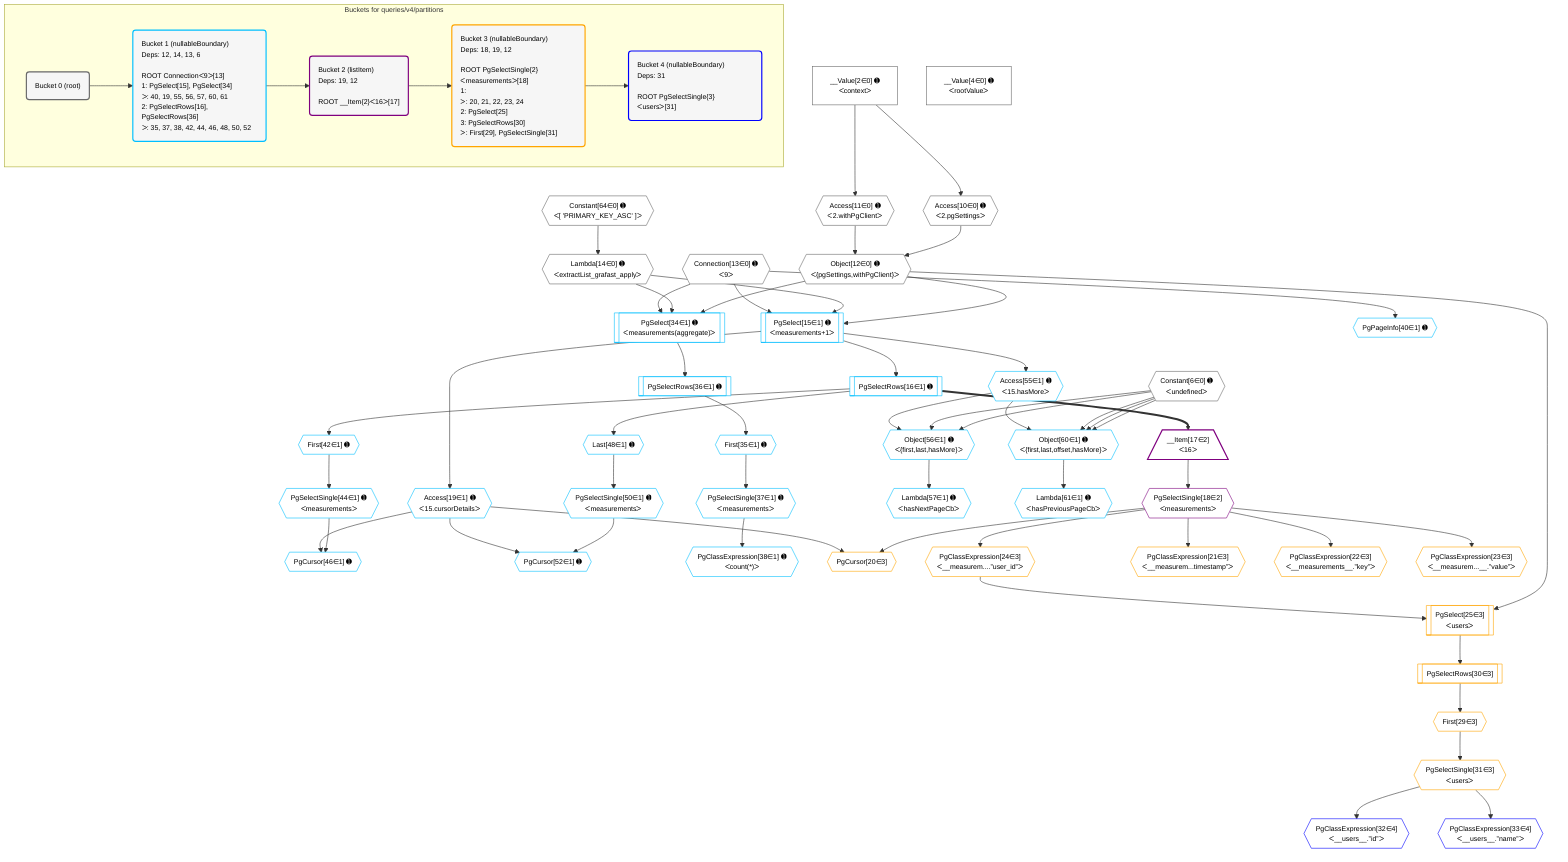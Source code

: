%%{init: {'themeVariables': { 'fontSize': '12px'}}}%%
graph TD
    classDef path fill:#eee,stroke:#000,color:#000
    classDef plan fill:#fff,stroke-width:1px,color:#000
    classDef itemplan fill:#fff,stroke-width:2px,color:#000
    classDef unbatchedplan fill:#dff,stroke-width:1px,color:#000
    classDef sideeffectplan fill:#fcc,stroke-width:2px,color:#000
    classDef bucket fill:#f6f6f6,color:#000,stroke-width:2px,text-align:left


    %% plan dependencies
    Object12{{"Object[12∈0] ➊<br />ᐸ{pgSettings,withPgClient}ᐳ"}}:::plan
    Access10{{"Access[10∈0] ➊<br />ᐸ2.pgSettingsᐳ"}}:::plan
    Access11{{"Access[11∈0] ➊<br />ᐸ2.withPgClientᐳ"}}:::plan
    Access10 & Access11 --> Object12
    __Value2["__Value[2∈0] ➊<br />ᐸcontextᐳ"]:::plan
    __Value2 --> Access10
    __Value2 --> Access11
    Lambda14{{"Lambda[14∈0] ➊<br />ᐸextractList_grafast_applyᐳ"}}:::plan
    Constant64{{"Constant[64∈0] ➊<br />ᐸ[ 'PRIMARY_KEY_ASC' ]ᐳ"}}:::plan
    Constant64 --> Lambda14
    __Value4["__Value[4∈0] ➊<br />ᐸrootValueᐳ"]:::plan
    Constant6{{"Constant[6∈0] ➊<br />ᐸundefinedᐳ"}}:::plan
    Connection13{{"Connection[13∈0] ➊<br />ᐸ9ᐳ"}}:::plan
    Object60{{"Object[60∈1] ➊<br />ᐸ{first,last,offset,hasMore}ᐳ"}}:::plan
    Access55{{"Access[55∈1] ➊<br />ᐸ15.hasMoreᐳ"}}:::plan
    Constant6 & Constant6 & Constant6 & Access55 --> Object60
    PgSelect15[["PgSelect[15∈1] ➊<br />ᐸmeasurements+1ᐳ"]]:::plan
    Object12 & Lambda14 & Connection13 --> PgSelect15
    PgSelect34[["PgSelect[34∈1] ➊<br />ᐸmeasurements(aggregate)ᐳ"]]:::plan
    Object12 & Lambda14 & Connection13 --> PgSelect34
    Object56{{"Object[56∈1] ➊<br />ᐸ{first,last,hasMore}ᐳ"}}:::plan
    Constant6 & Constant6 & Access55 --> Object56
    PgCursor46{{"PgCursor[46∈1] ➊"}}:::plan
    PgSelectSingle44{{"PgSelectSingle[44∈1] ➊<br />ᐸmeasurementsᐳ"}}:::plan
    Access19{{"Access[19∈1] ➊<br />ᐸ15.cursorDetailsᐳ"}}:::plan
    PgSelectSingle44 & Access19 --> PgCursor46
    PgCursor52{{"PgCursor[52∈1] ➊"}}:::plan
    PgSelectSingle50{{"PgSelectSingle[50∈1] ➊<br />ᐸmeasurementsᐳ"}}:::plan
    PgSelectSingle50 & Access19 --> PgCursor52
    PgSelectRows16[["PgSelectRows[16∈1] ➊"]]:::plan
    PgSelect15 --> PgSelectRows16
    PgSelect15 --> Access19
    First35{{"First[35∈1] ➊"}}:::plan
    PgSelectRows36[["PgSelectRows[36∈1] ➊"]]:::plan
    PgSelectRows36 --> First35
    PgSelect34 --> PgSelectRows36
    PgSelectSingle37{{"PgSelectSingle[37∈1] ➊<br />ᐸmeasurementsᐳ"}}:::plan
    First35 --> PgSelectSingle37
    PgClassExpression38{{"PgClassExpression[38∈1] ➊<br />ᐸcount(*)ᐳ"}}:::plan
    PgSelectSingle37 --> PgClassExpression38
    PgPageInfo40{{"PgPageInfo[40∈1] ➊"}}:::plan
    Connection13 --> PgPageInfo40
    First42{{"First[42∈1] ➊"}}:::plan
    PgSelectRows16 --> First42
    First42 --> PgSelectSingle44
    Last48{{"Last[48∈1] ➊"}}:::plan
    PgSelectRows16 --> Last48
    Last48 --> PgSelectSingle50
    PgSelect15 --> Access55
    Lambda57{{"Lambda[57∈1] ➊<br />ᐸhasNextPageCbᐳ"}}:::plan
    Object56 --> Lambda57
    Lambda61{{"Lambda[61∈1] ➊<br />ᐸhasPreviousPageCbᐳ"}}:::plan
    Object60 --> Lambda61
    __Item17[/"__Item[17∈2]<br />ᐸ16ᐳ"\]:::itemplan
    PgSelectRows16 ==> __Item17
    PgSelectSingle18{{"PgSelectSingle[18∈2]<br />ᐸmeasurementsᐳ"}}:::plan
    __Item17 --> PgSelectSingle18
    PgCursor20{{"PgCursor[20∈3]"}}:::plan
    PgSelectSingle18 & Access19 --> PgCursor20
    PgSelect25[["PgSelect[25∈3]<br />ᐸusersᐳ"]]:::plan
    PgClassExpression24{{"PgClassExpression[24∈3]<br />ᐸ__measurem....”user_id”ᐳ"}}:::plan
    Object12 & PgClassExpression24 --> PgSelect25
    PgClassExpression21{{"PgClassExpression[21∈3]<br />ᐸ__measurem...timestamp”ᐳ"}}:::plan
    PgSelectSingle18 --> PgClassExpression21
    PgClassExpression22{{"PgClassExpression[22∈3]<br />ᐸ__measurements__.”key”ᐳ"}}:::plan
    PgSelectSingle18 --> PgClassExpression22
    PgClassExpression23{{"PgClassExpression[23∈3]<br />ᐸ__measurem...__.”value”ᐳ"}}:::plan
    PgSelectSingle18 --> PgClassExpression23
    PgSelectSingle18 --> PgClassExpression24
    First29{{"First[29∈3]"}}:::plan
    PgSelectRows30[["PgSelectRows[30∈3]"]]:::plan
    PgSelectRows30 --> First29
    PgSelect25 --> PgSelectRows30
    PgSelectSingle31{{"PgSelectSingle[31∈3]<br />ᐸusersᐳ"}}:::plan
    First29 --> PgSelectSingle31
    PgClassExpression32{{"PgClassExpression[32∈4]<br />ᐸ__users__.”id”ᐳ"}}:::plan
    PgSelectSingle31 --> PgClassExpression32
    PgClassExpression33{{"PgClassExpression[33∈4]<br />ᐸ__users__.”name”ᐳ"}}:::plan
    PgSelectSingle31 --> PgClassExpression33

    %% define steps

    subgraph "Buckets for queries/v4/partitions"
    Bucket0("Bucket 0 (root)"):::bucket
    classDef bucket0 stroke:#696969
    class Bucket0,__Value2,__Value4,Constant6,Access10,Access11,Object12,Connection13,Lambda14,Constant64 bucket0
    Bucket1("Bucket 1 (nullableBoundary)<br />Deps: 12, 14, 13, 6<br /><br />ROOT Connectionᐸ9ᐳ[13]<br />1: PgSelect[15], PgSelect[34]<br />ᐳ: 40, 19, 55, 56, 57, 60, 61<br />2: PgSelectRows[16], PgSelectRows[36]<br />ᐳ: 35, 37, 38, 42, 44, 46, 48, 50, 52"):::bucket
    classDef bucket1 stroke:#00bfff
    class Bucket1,PgSelect15,PgSelectRows16,Access19,PgSelect34,First35,PgSelectRows36,PgSelectSingle37,PgClassExpression38,PgPageInfo40,First42,PgSelectSingle44,PgCursor46,Last48,PgSelectSingle50,PgCursor52,Access55,Object56,Lambda57,Object60,Lambda61 bucket1
    Bucket2("Bucket 2 (listItem)<br />Deps: 19, 12<br /><br />ROOT __Item{2}ᐸ16ᐳ[17]"):::bucket
    classDef bucket2 stroke:#7f007f
    class Bucket2,__Item17,PgSelectSingle18 bucket2
    Bucket3("Bucket 3 (nullableBoundary)<br />Deps: 18, 19, 12<br /><br />ROOT PgSelectSingle{2}ᐸmeasurementsᐳ[18]<br />1: <br />ᐳ: 20, 21, 22, 23, 24<br />2: PgSelect[25]<br />3: PgSelectRows[30]<br />ᐳ: First[29], PgSelectSingle[31]"):::bucket
    classDef bucket3 stroke:#ffa500
    class Bucket3,PgCursor20,PgClassExpression21,PgClassExpression22,PgClassExpression23,PgClassExpression24,PgSelect25,First29,PgSelectRows30,PgSelectSingle31 bucket3
    Bucket4("Bucket 4 (nullableBoundary)<br />Deps: 31<br /><br />ROOT PgSelectSingle{3}ᐸusersᐳ[31]"):::bucket
    classDef bucket4 stroke:#0000ff
    class Bucket4,PgClassExpression32,PgClassExpression33 bucket4
    Bucket0 --> Bucket1
    Bucket1 --> Bucket2
    Bucket2 --> Bucket3
    Bucket3 --> Bucket4
    end